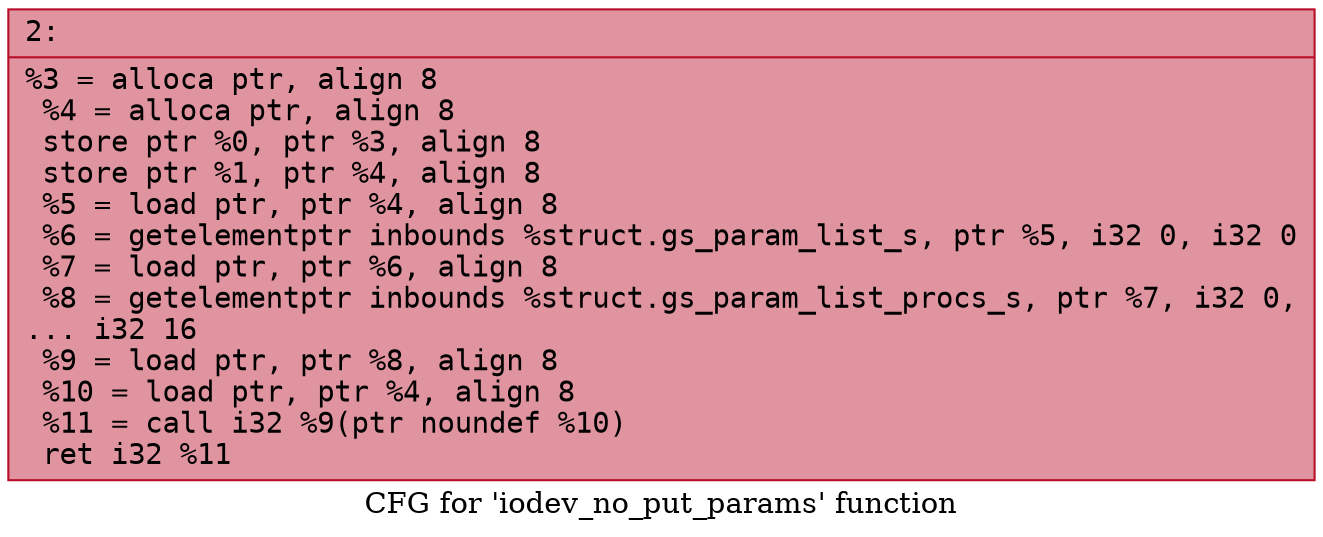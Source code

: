 digraph "CFG for 'iodev_no_put_params' function" {
	label="CFG for 'iodev_no_put_params' function";

	Node0x60000199e850 [shape=record,color="#b70d28ff", style=filled, fillcolor="#b70d2870" fontname="Courier",label="{2:\l|  %3 = alloca ptr, align 8\l  %4 = alloca ptr, align 8\l  store ptr %0, ptr %3, align 8\l  store ptr %1, ptr %4, align 8\l  %5 = load ptr, ptr %4, align 8\l  %6 = getelementptr inbounds %struct.gs_param_list_s, ptr %5, i32 0, i32 0\l  %7 = load ptr, ptr %6, align 8\l  %8 = getelementptr inbounds %struct.gs_param_list_procs_s, ptr %7, i32 0,\l... i32 16\l  %9 = load ptr, ptr %8, align 8\l  %10 = load ptr, ptr %4, align 8\l  %11 = call i32 %9(ptr noundef %10)\l  ret i32 %11\l}"];
}
